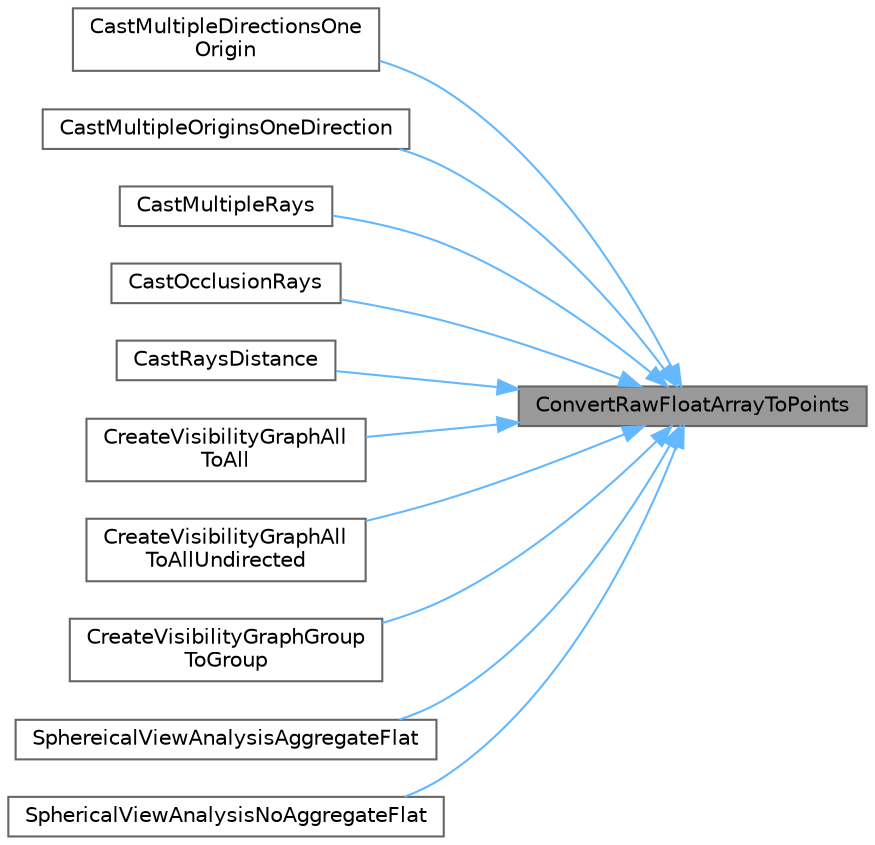 digraph "ConvertRawFloatArrayToPoints"
{
 // LATEX_PDF_SIZE
  bgcolor="transparent";
  edge [fontname=Helvetica,fontsize=10,labelfontname=Helvetica,labelfontsize=10];
  node [fontname=Helvetica,fontsize=10,shape=box,height=0.2,width=0.4];
  rankdir="RL";
  Node1 [label="ConvertRawFloatArrayToPoints",height=0.2,width=0.4,color="gray40", fillcolor="grey60", style="filled", fontcolor="black",tooltip="Convert a raw array from an external caller to an organized vector of points"];
  Node1 -> Node2 [dir="back",color="steelblue1",style="solid"];
  Node2 [label="CastMultipleDirectionsOne\lOrigin",height=0.2,width=0.4,color="grey40", fillcolor="white", style="filled",URL="$a00457.html#ga9debc0081ffc5b1f26262cd935b6f5ce",tooltip="Cast rays from a single origin point in multiple directions and get a the points where they intersect..."];
  Node1 -> Node3 [dir="back",color="steelblue1",style="solid"];
  Node3 [label="CastMultipleOriginsOneDirection",height=0.2,width=0.4,color="grey40", fillcolor="white", style="filled",URL="$a00457.html#gad4a9f19d6fe4a802b7788948707ed5c0",tooltip="Cast rays from each origin point in the given direction."];
  Node1 -> Node4 [dir="back",color="steelblue1",style="solid"];
  Node4 [label="CastMultipleRays",height=0.2,width=0.4,color="grey40", fillcolor="white", style="filled",URL="$a00457.html#ga7763f4488e7c507e078882fe699d717f",tooltip="Cast multiple rays at once in parallel and receive their hitpoints in return. The number of direction..."];
  Node1 -> Node5 [dir="back",color="steelblue1",style="solid"];
  Node5 [label="CastOcclusionRays",height=0.2,width=0.4,color="grey40", fillcolor="white", style="filled",URL="$a00457.html#gad1ec557a577507e2da4dfcb0717ea05c",tooltip="Cast one or more occlusion rays in parallel."];
  Node1 -> Node6 [dir="back",color="steelblue1",style="solid"];
  Node6 [label="CastRaysDistance",height=0.2,width=0.4,color="grey40", fillcolor="white", style="filled",URL="$a00457.html#ga81a505c14bba3bed1515384b209b3422",tooltip="Cast rays for each node in origins/directions as ordered pairs and get distance back as a result."];
  Node1 -> Node7 [dir="back",color="steelblue1",style="solid"];
  Node7 [label="CreateVisibilityGraphAll\lToAll",height=0.2,width=0.4,color="grey40", fillcolor="white", style="filled",URL="$a00460.html#ga0255e6c4811298e61110adc64c0f8acd",tooltip="Create a new directed visibility graph between all nodes in parameter nodes."];
  Node1 -> Node8 [dir="back",color="steelblue1",style="solid"];
  Node8 [label="CreateVisibilityGraphAll\lToAllUndirected",height=0.2,width=0.4,color="grey40", fillcolor="white", style="filled",URL="$a00460.html#ga9b0664a60bcdf276b0fe0a2023b3d9b8",tooltip="Create a new undirected visibility graph between all nodes in nodes."];
  Node1 -> Node9 [dir="back",color="steelblue1",style="solid"];
  Node9 [label="CreateVisibilityGraphGroup\lToGroup",height=0.2,width=0.4,color="grey40", fillcolor="white", style="filled",URL="$a00460.html#gaf2e404cb696aee3473cac0d1507576d8",tooltip="Create a new visibility graph from the nodes in group_a, into the nodes of group_b."];
  Node1 -> Node10 [dir="back",color="steelblue1",style="solid"];
  Node10 [label="SphereicalViewAnalysisAggregateFlat",height=0.2,width=0.4,color="grey40", fillcolor="white", style="filled",URL="$a00459.html#gaa4c5714c1e557ef83a03d447eb30c6d0",tooltip="Conduct view analysis, and aggregate the results."];
  Node1 -> Node11 [dir="back",color="steelblue1",style="solid"];
  Node11 [label="SphericalViewAnalysisNoAggregateFlat",height=0.2,width=0.4,color="grey40", fillcolor="white", style="filled",URL="$a00459.html#ga348af4492f3e4e7ffab6da3e86de3924",tooltip="Perform view analysis, and get the distance and meshid for each individual ray casted."];
}
